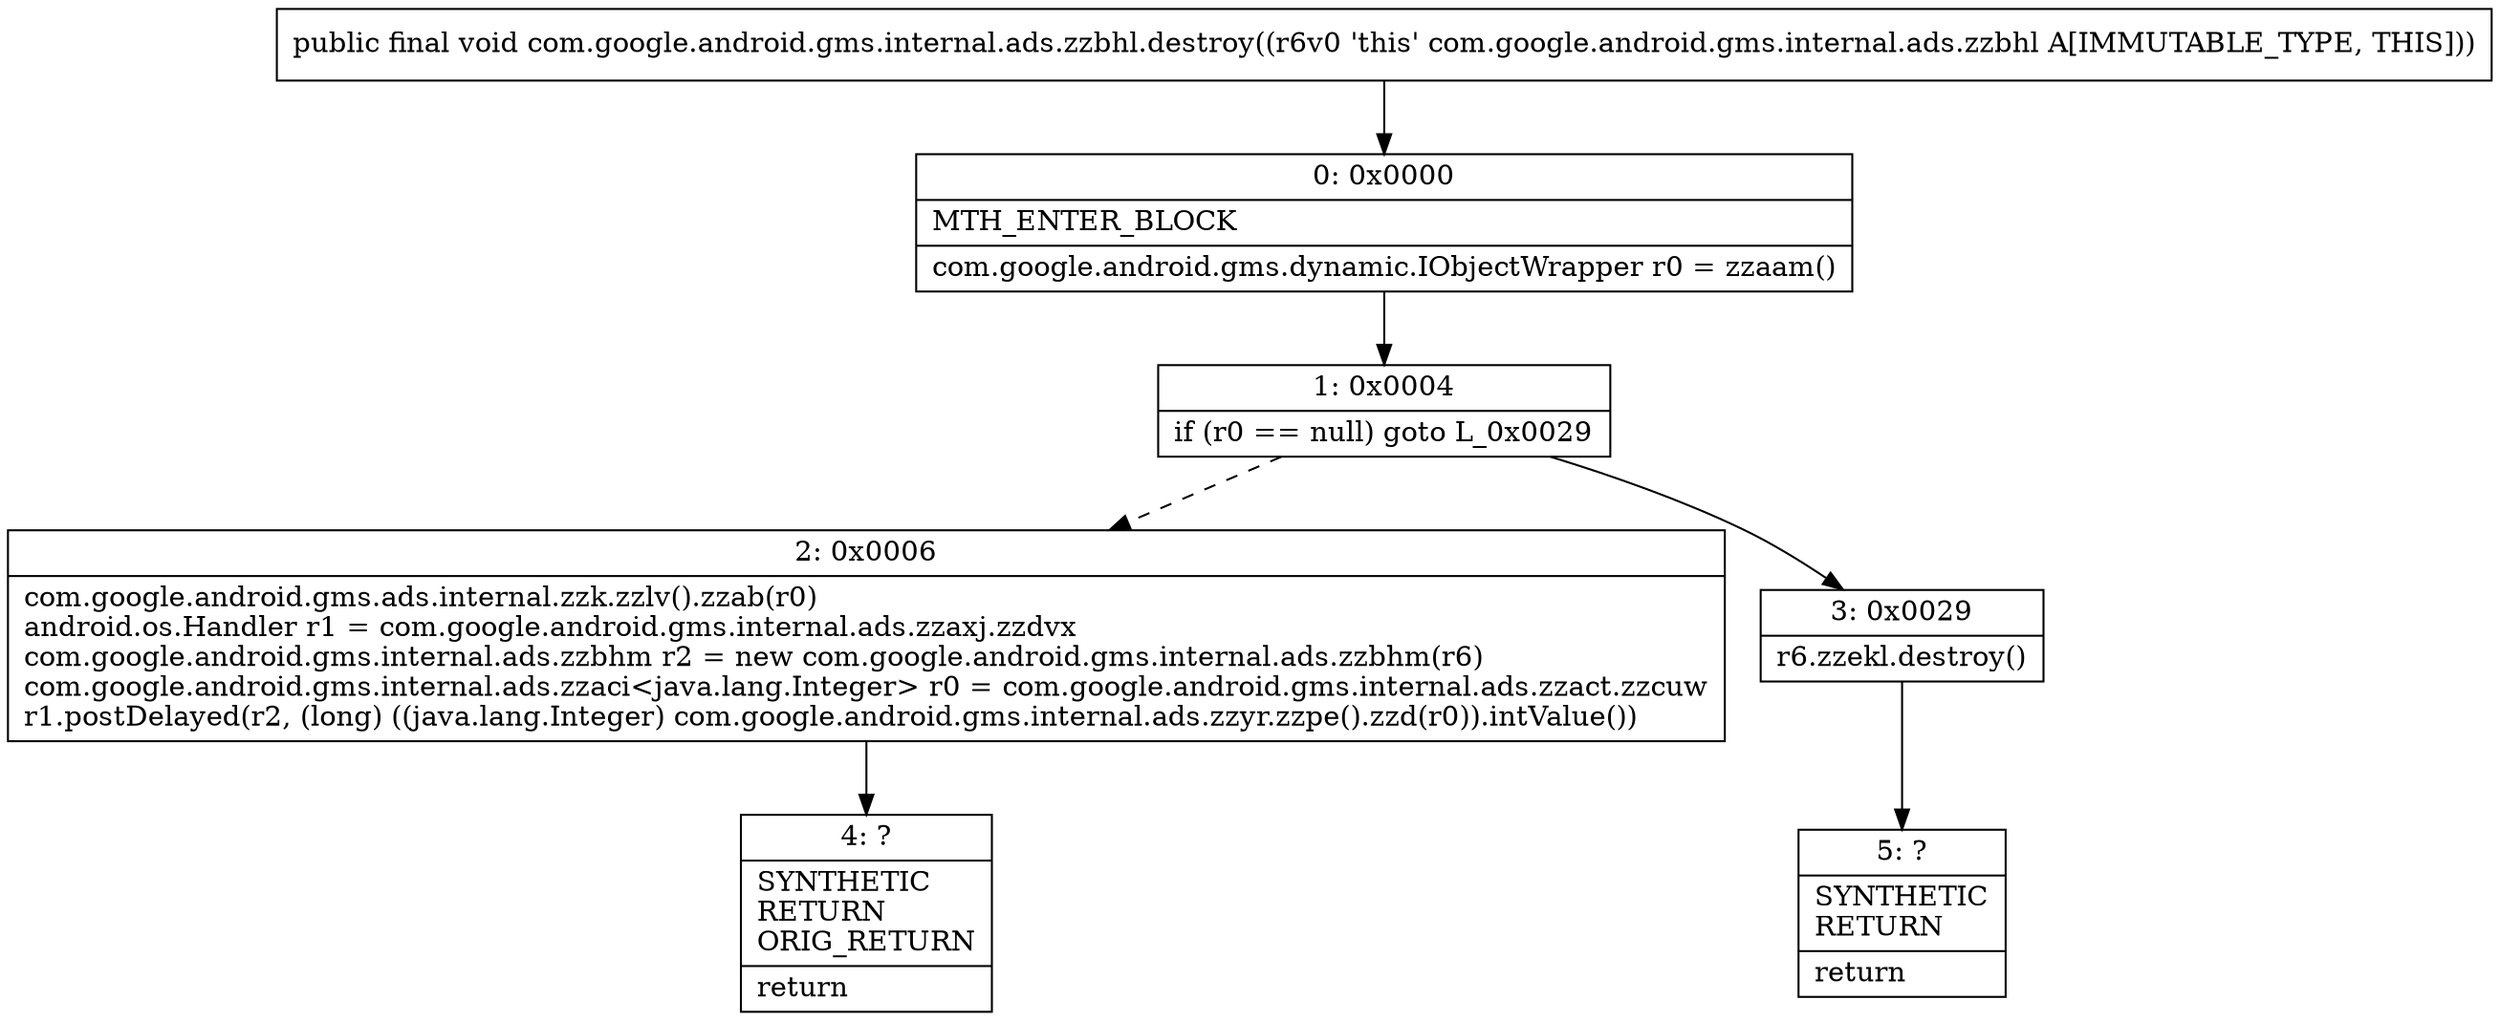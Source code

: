 digraph "CFG forcom.google.android.gms.internal.ads.zzbhl.destroy()V" {
Node_0 [shape=record,label="{0\:\ 0x0000|MTH_ENTER_BLOCK\l|com.google.android.gms.dynamic.IObjectWrapper r0 = zzaam()\l}"];
Node_1 [shape=record,label="{1\:\ 0x0004|if (r0 == null) goto L_0x0029\l}"];
Node_2 [shape=record,label="{2\:\ 0x0006|com.google.android.gms.ads.internal.zzk.zzlv().zzab(r0)\landroid.os.Handler r1 = com.google.android.gms.internal.ads.zzaxj.zzdvx\lcom.google.android.gms.internal.ads.zzbhm r2 = new com.google.android.gms.internal.ads.zzbhm(r6)\lcom.google.android.gms.internal.ads.zzaci\<java.lang.Integer\> r0 = com.google.android.gms.internal.ads.zzact.zzcuw\lr1.postDelayed(r2, (long) ((java.lang.Integer) com.google.android.gms.internal.ads.zzyr.zzpe().zzd(r0)).intValue())\l}"];
Node_3 [shape=record,label="{3\:\ 0x0029|r6.zzekl.destroy()\l}"];
Node_4 [shape=record,label="{4\:\ ?|SYNTHETIC\lRETURN\lORIG_RETURN\l|return\l}"];
Node_5 [shape=record,label="{5\:\ ?|SYNTHETIC\lRETURN\l|return\l}"];
MethodNode[shape=record,label="{public final void com.google.android.gms.internal.ads.zzbhl.destroy((r6v0 'this' com.google.android.gms.internal.ads.zzbhl A[IMMUTABLE_TYPE, THIS])) }"];
MethodNode -> Node_0;
Node_0 -> Node_1;
Node_1 -> Node_2[style=dashed];
Node_1 -> Node_3;
Node_2 -> Node_4;
Node_3 -> Node_5;
}

